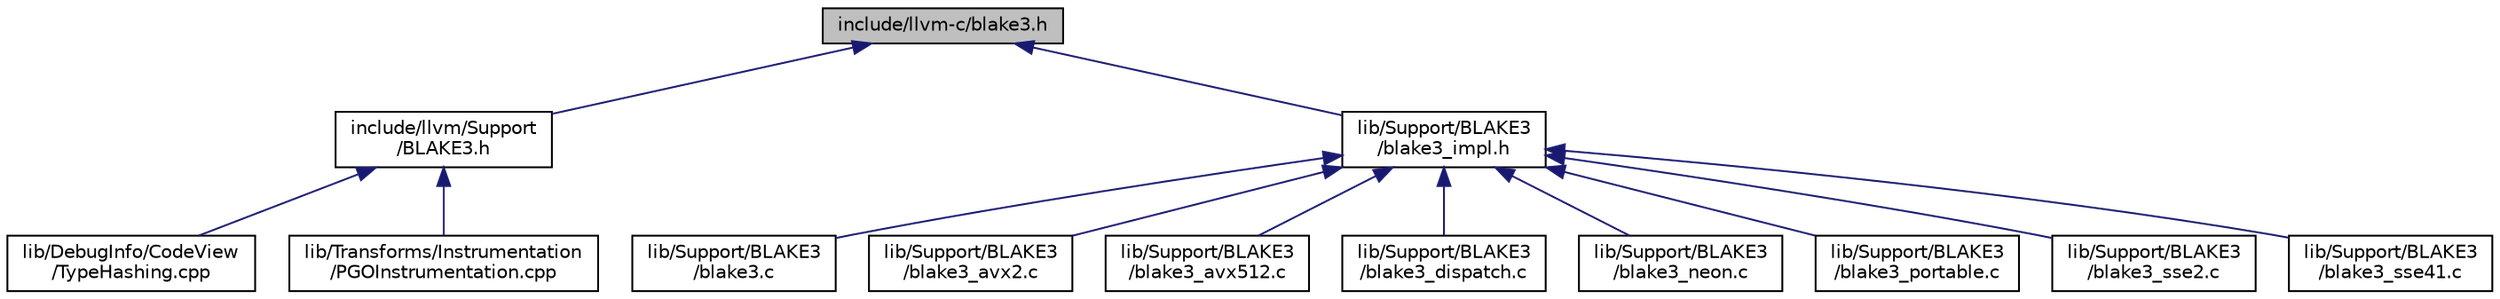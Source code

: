 digraph "include/llvm-c/blake3.h"
{
 // LATEX_PDF_SIZE
  bgcolor="transparent";
  edge [fontname="Helvetica",fontsize="10",labelfontname="Helvetica",labelfontsize="10"];
  node [fontname="Helvetica",fontsize="10",shape=record];
  Node1 [label="include/llvm-c/blake3.h",height=0.2,width=0.4,color="black", fillcolor="grey75", style="filled", fontcolor="black",tooltip=" "];
  Node1 -> Node2 [dir="back",color="midnightblue",fontsize="10",style="solid",fontname="Helvetica"];
  Node2 [label="include/llvm/Support\l/BLAKE3.h",height=0.2,width=0.4,color="black",URL="$BLAKE3_8h.html",tooltip=" "];
  Node2 -> Node3 [dir="back",color="midnightblue",fontsize="10",style="solid",fontname="Helvetica"];
  Node3 [label="lib/DebugInfo/CodeView\l/TypeHashing.cpp",height=0.2,width=0.4,color="black",URL="$TypeHashing_8cpp.html",tooltip=" "];
  Node2 -> Node4 [dir="back",color="midnightblue",fontsize="10",style="solid",fontname="Helvetica"];
  Node4 [label="lib/Transforms/Instrumentation\l/PGOInstrumentation.cpp",height=0.2,width=0.4,color="black",URL="$PGOInstrumentation_8cpp.html",tooltip=" "];
  Node1 -> Node5 [dir="back",color="midnightblue",fontsize="10",style="solid",fontname="Helvetica"];
  Node5 [label="lib/Support/BLAKE3\l/blake3_impl.h",height=0.2,width=0.4,color="black",URL="$blake3__impl_8h.html",tooltip=" "];
  Node5 -> Node6 [dir="back",color="midnightblue",fontsize="10",style="solid",fontname="Helvetica"];
  Node6 [label="lib/Support/BLAKE3\l/blake3.c",height=0.2,width=0.4,color="black",URL="$blake3_8c.html",tooltip=" "];
  Node5 -> Node7 [dir="back",color="midnightblue",fontsize="10",style="solid",fontname="Helvetica"];
  Node7 [label="lib/Support/BLAKE3\l/blake3_avx2.c",height=0.2,width=0.4,color="black",URL="$blake3__avx2_8c.html",tooltip=" "];
  Node5 -> Node8 [dir="back",color="midnightblue",fontsize="10",style="solid",fontname="Helvetica"];
  Node8 [label="lib/Support/BLAKE3\l/blake3_avx512.c",height=0.2,width=0.4,color="black",URL="$blake3__avx512_8c.html",tooltip=" "];
  Node5 -> Node9 [dir="back",color="midnightblue",fontsize="10",style="solid",fontname="Helvetica"];
  Node9 [label="lib/Support/BLAKE3\l/blake3_dispatch.c",height=0.2,width=0.4,color="black",URL="$blake3__dispatch_8c.html",tooltip=" "];
  Node5 -> Node10 [dir="back",color="midnightblue",fontsize="10",style="solid",fontname="Helvetica"];
  Node10 [label="lib/Support/BLAKE3\l/blake3_neon.c",height=0.2,width=0.4,color="black",URL="$blake3__neon_8c.html",tooltip=" "];
  Node5 -> Node11 [dir="back",color="midnightblue",fontsize="10",style="solid",fontname="Helvetica"];
  Node11 [label="lib/Support/BLAKE3\l/blake3_portable.c",height=0.2,width=0.4,color="black",URL="$blake3__portable_8c.html",tooltip=" "];
  Node5 -> Node12 [dir="back",color="midnightblue",fontsize="10",style="solid",fontname="Helvetica"];
  Node12 [label="lib/Support/BLAKE3\l/blake3_sse2.c",height=0.2,width=0.4,color="black",URL="$blake3__sse2_8c.html",tooltip=" "];
  Node5 -> Node13 [dir="back",color="midnightblue",fontsize="10",style="solid",fontname="Helvetica"];
  Node13 [label="lib/Support/BLAKE3\l/blake3_sse41.c",height=0.2,width=0.4,color="black",URL="$blake3__sse41_8c.html",tooltip=" "];
}
